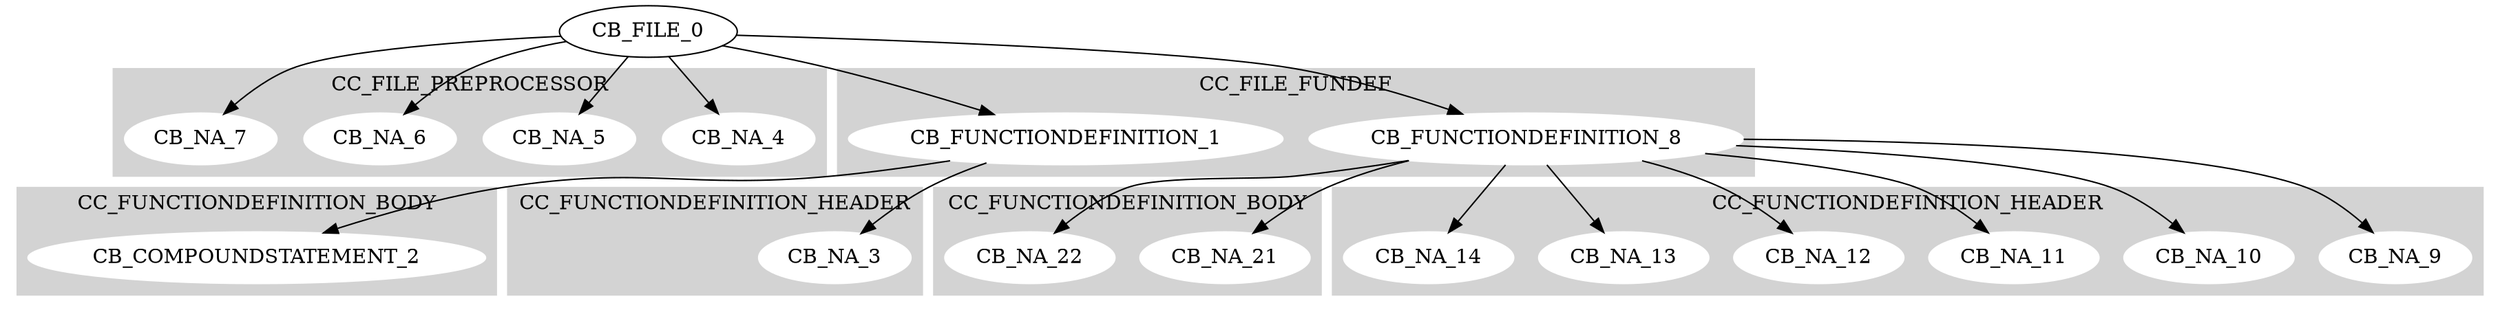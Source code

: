 digraph {
	subgraph cluster0{
		node [style=filled,color=white];
		style=filled;
		color=lightgrey;
		CB_NA_4;CB_NA_5;CB_NA_6;CB_NA_7;
		label=CC_FILE_PREPROCESSOR;
	}
	subgraph cluster1{
		node [style=filled,color=white];
		style=filled;
		color=lightgrey;
		CB_FUNCTIONDEFINITION_1;CB_FUNCTIONDEFINITION_8;
		label=CC_FILE_FUNDEF;
	}
"CB_FILE_0"->"CB_NA_4"
"CB_FILE_0"->"CB_NA_5"
"CB_FILE_0"->"CB_NA_6"
"CB_FILE_0"->"CB_NA_7"
	subgraph cluster2{
		node [style=filled,color=white];
		style=filled;
		color=lightgrey;
		CB_COMPOUNDSTATEMENT_2;
		label=CC_FUNCTIONDEFINITION_BODY;
	}
	subgraph cluster3{
		node [style=filled,color=white];
		style=filled;
		color=lightgrey;
		CB_NA_3;
		label=CC_FUNCTIONDEFINITION_HEADER;
	}
"CB_FUNCTIONDEFINITION_1"->"CB_NA_3"
"CB_FUNCTIONDEFINITION_1"->"CB_COMPOUNDSTATEMENT_2"
"CB_FILE_0"->"CB_FUNCTIONDEFINITION_1"
	subgraph cluster4{
		node [style=filled,color=white];
		style=filled;
		color=lightgrey;
		CB_NA_21;CB_NA_22;
		label=CC_FUNCTIONDEFINITION_BODY;
	}
	subgraph cluster5{
		node [style=filled,color=white];
		style=filled;
		color=lightgrey;
		CB_NA_9;CB_NA_10;CB_NA_11;CB_NA_12;CB_NA_13;CB_NA_14;
		label=CC_FUNCTIONDEFINITION_HEADER;
	}
"CB_FUNCTIONDEFINITION_8"->"CB_NA_9"
"CB_FUNCTIONDEFINITION_8"->"CB_NA_10"
"CB_FUNCTIONDEFINITION_8"->"CB_NA_11"
"CB_FUNCTIONDEFINITION_8"->"CB_NA_12"
"CB_FUNCTIONDEFINITION_8"->"CB_NA_13"
"CB_FUNCTIONDEFINITION_8"->"CB_NA_14"
"CB_FUNCTIONDEFINITION_8"->"CB_NA_21"
"CB_FUNCTIONDEFINITION_8"->"CB_NA_22"
"CB_FILE_0"->"CB_FUNCTIONDEFINITION_8"
}
